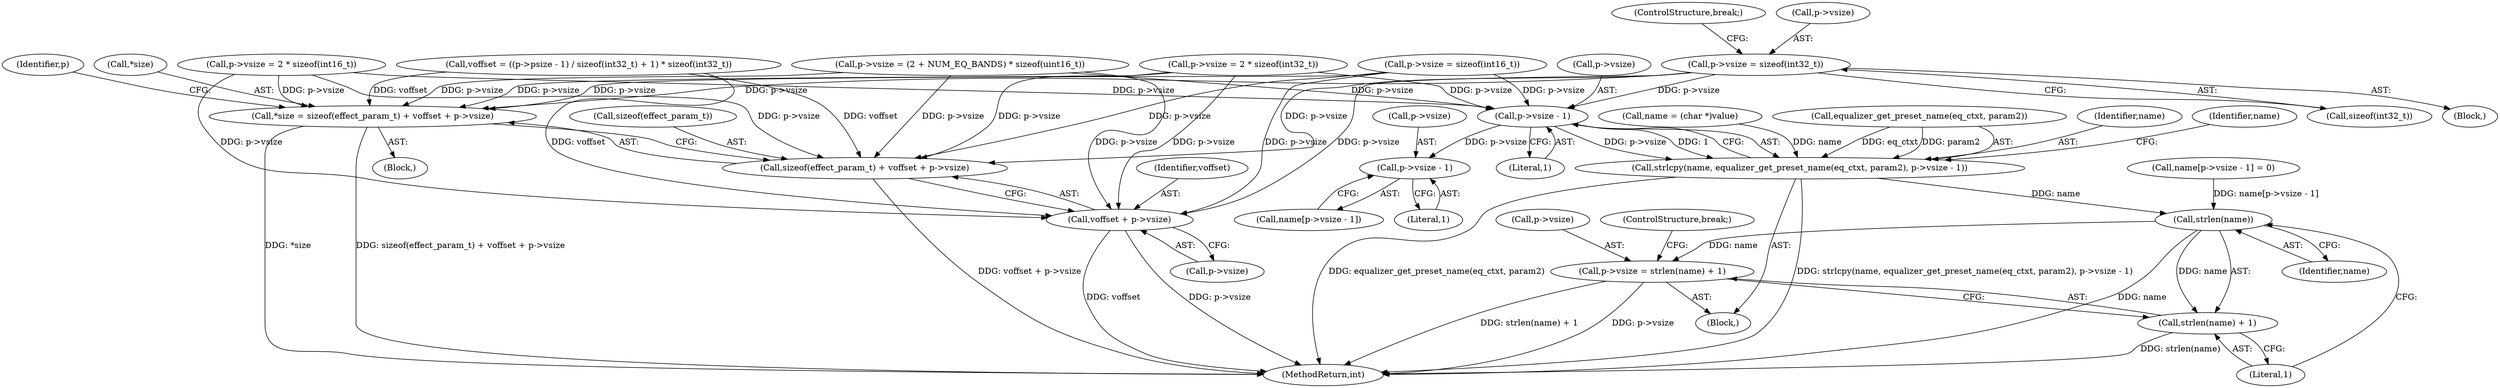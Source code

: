 digraph "0_Android_d72ea85c78a1a68bf99fd5804ad9784b4102fe57@API" {
"1000252" [label="(Call,p->vsize = sizeof(int32_t))"];
"1000297" [label="(Call,*size = sizeof(effect_param_t) + voffset + p->vsize)"];
"1000300" [label="(Call,sizeof(effect_param_t) + voffset + p->vsize)"];
"1000303" [label="(Call,voffset + p->vsize)"];
"1000570" [label="(Call,p->vsize - 1)"];
"1000565" [label="(Call,strlcpy(name, equalizer_get_preset_name(eq_ctxt, param2), p->vsize - 1))"];
"1000589" [label="(Call,strlen(name))"];
"1000584" [label="(Call,p->vsize = strlen(name) + 1)"];
"1000588" [label="(Call,strlen(name) + 1)"];
"1000578" [label="(Call,p->vsize - 1)"];
"1000590" [label="(Identifier,name)"];
"1000256" [label="(Call,sizeof(int32_t))"];
"1000560" [label="(Call,name = (char *)value)"];
"1000576" [label="(Call,name[p->vsize - 1])"];
"1000300" [label="(Call,sizeof(effect_param_t) + voffset + p->vsize)"];
"1000311" [label="(Identifier,p)"];
"1000567" [label="(Call,equalizer_get_preset_name(eq_ctxt, param2))"];
"1000575" [label="(Call,name[p->vsize - 1] = 0)"];
"1000565" [label="(Call,strlcpy(name, equalizer_get_preset_name(eq_ctxt, param2), p->vsize - 1))"];
"1000566" [label="(Identifier,name)"];
"1000577" [label="(Identifier,name)"];
"1000588" [label="(Call,strlen(name) + 1)"];
"1000579" [label="(Call,p->vsize)"];
"1000570" [label="(Call,p->vsize - 1)"];
"1000258" [label="(ControlStructure,break;)"];
"1000303" [label="(Call,voffset + p->vsize)"];
"1000589" [label="(Call,strlen(name))"];
"1000304" [label="(Identifier,voffset)"];
"1000592" [label="(ControlStructure,break;)"];
"1000305" [label="(Call,p->vsize)"];
"1000204" [label="(Call,p->vsize = 2 * sizeof(int16_t))"];
"1000162" [label="(Block,)"];
"1000318" [label="(Block,)"];
"1000181" [label="(Call,p->vsize = sizeof(int16_t))"];
"1000297" [label="(Call,*size = sizeof(effect_param_t) + voffset + p->vsize)"];
"1000253" [label="(Call,p->vsize)"];
"1000252" [label="(Call,p->vsize = sizeof(int32_t))"];
"1000229" [label="(Call,p->vsize = 2 * sizeof(int32_t))"];
"1000112" [label="(Call,voffset = ((p->psize - 1) / sizeof(int32_t) + 1) * sizeof(int32_t))"];
"1000651" [label="(MethodReturn,int)"];
"1000301" [label="(Call,sizeof(effect_param_t))"];
"1000574" [label="(Literal,1)"];
"1000585" [label="(Call,p->vsize)"];
"1000298" [label="(Call,*size)"];
"1000279" [label="(Call,p->vsize = (2 + NUM_EQ_BANDS) * sizeof(uint16_t))"];
"1000584" [label="(Call,p->vsize = strlen(name) + 1)"];
"1000571" [label="(Call,p->vsize)"];
"1000104" [label="(Block,)"];
"1000591" [label="(Literal,1)"];
"1000578" [label="(Call,p->vsize - 1)"];
"1000582" [label="(Literal,1)"];
"1000252" -> "1000162"  [label="AST: "];
"1000252" -> "1000256"  [label="CFG: "];
"1000253" -> "1000252"  [label="AST: "];
"1000256" -> "1000252"  [label="AST: "];
"1000258" -> "1000252"  [label="CFG: "];
"1000252" -> "1000297"  [label="DDG: p->vsize"];
"1000252" -> "1000300"  [label="DDG: p->vsize"];
"1000252" -> "1000303"  [label="DDG: p->vsize"];
"1000252" -> "1000570"  [label="DDG: p->vsize"];
"1000297" -> "1000104"  [label="AST: "];
"1000297" -> "1000300"  [label="CFG: "];
"1000298" -> "1000297"  [label="AST: "];
"1000300" -> "1000297"  [label="AST: "];
"1000311" -> "1000297"  [label="CFG: "];
"1000297" -> "1000651"  [label="DDG: *size"];
"1000297" -> "1000651"  [label="DDG: sizeof(effect_param_t) + voffset + p->vsize"];
"1000112" -> "1000297"  [label="DDG: voffset"];
"1000181" -> "1000297"  [label="DDG: p->vsize"];
"1000229" -> "1000297"  [label="DDG: p->vsize"];
"1000204" -> "1000297"  [label="DDG: p->vsize"];
"1000279" -> "1000297"  [label="DDG: p->vsize"];
"1000300" -> "1000303"  [label="CFG: "];
"1000301" -> "1000300"  [label="AST: "];
"1000303" -> "1000300"  [label="AST: "];
"1000300" -> "1000651"  [label="DDG: voffset + p->vsize"];
"1000112" -> "1000300"  [label="DDG: voffset"];
"1000181" -> "1000300"  [label="DDG: p->vsize"];
"1000229" -> "1000300"  [label="DDG: p->vsize"];
"1000204" -> "1000300"  [label="DDG: p->vsize"];
"1000279" -> "1000300"  [label="DDG: p->vsize"];
"1000303" -> "1000305"  [label="CFG: "];
"1000304" -> "1000303"  [label="AST: "];
"1000305" -> "1000303"  [label="AST: "];
"1000303" -> "1000651"  [label="DDG: voffset"];
"1000303" -> "1000651"  [label="DDG: p->vsize"];
"1000112" -> "1000303"  [label="DDG: voffset"];
"1000181" -> "1000303"  [label="DDG: p->vsize"];
"1000229" -> "1000303"  [label="DDG: p->vsize"];
"1000204" -> "1000303"  [label="DDG: p->vsize"];
"1000279" -> "1000303"  [label="DDG: p->vsize"];
"1000570" -> "1000565"  [label="AST: "];
"1000570" -> "1000574"  [label="CFG: "];
"1000571" -> "1000570"  [label="AST: "];
"1000574" -> "1000570"  [label="AST: "];
"1000565" -> "1000570"  [label="CFG: "];
"1000570" -> "1000565"  [label="DDG: p->vsize"];
"1000570" -> "1000565"  [label="DDG: 1"];
"1000181" -> "1000570"  [label="DDG: p->vsize"];
"1000229" -> "1000570"  [label="DDG: p->vsize"];
"1000204" -> "1000570"  [label="DDG: p->vsize"];
"1000279" -> "1000570"  [label="DDG: p->vsize"];
"1000570" -> "1000578"  [label="DDG: p->vsize"];
"1000565" -> "1000318"  [label="AST: "];
"1000566" -> "1000565"  [label="AST: "];
"1000567" -> "1000565"  [label="AST: "];
"1000577" -> "1000565"  [label="CFG: "];
"1000565" -> "1000651"  [label="DDG: equalizer_get_preset_name(eq_ctxt, param2)"];
"1000565" -> "1000651"  [label="DDG: strlcpy(name, equalizer_get_preset_name(eq_ctxt, param2), p->vsize - 1)"];
"1000560" -> "1000565"  [label="DDG: name"];
"1000567" -> "1000565"  [label="DDG: eq_ctxt"];
"1000567" -> "1000565"  [label="DDG: param2"];
"1000565" -> "1000589"  [label="DDG: name"];
"1000589" -> "1000588"  [label="AST: "];
"1000589" -> "1000590"  [label="CFG: "];
"1000590" -> "1000589"  [label="AST: "];
"1000591" -> "1000589"  [label="CFG: "];
"1000589" -> "1000651"  [label="DDG: name"];
"1000589" -> "1000584"  [label="DDG: name"];
"1000589" -> "1000588"  [label="DDG: name"];
"1000575" -> "1000589"  [label="DDG: name[p->vsize - 1]"];
"1000584" -> "1000318"  [label="AST: "];
"1000584" -> "1000588"  [label="CFG: "];
"1000585" -> "1000584"  [label="AST: "];
"1000588" -> "1000584"  [label="AST: "];
"1000592" -> "1000584"  [label="CFG: "];
"1000584" -> "1000651"  [label="DDG: strlen(name) + 1"];
"1000584" -> "1000651"  [label="DDG: p->vsize"];
"1000588" -> "1000591"  [label="CFG: "];
"1000591" -> "1000588"  [label="AST: "];
"1000588" -> "1000651"  [label="DDG: strlen(name)"];
"1000578" -> "1000576"  [label="AST: "];
"1000578" -> "1000582"  [label="CFG: "];
"1000579" -> "1000578"  [label="AST: "];
"1000582" -> "1000578"  [label="AST: "];
"1000576" -> "1000578"  [label="CFG: "];
}
